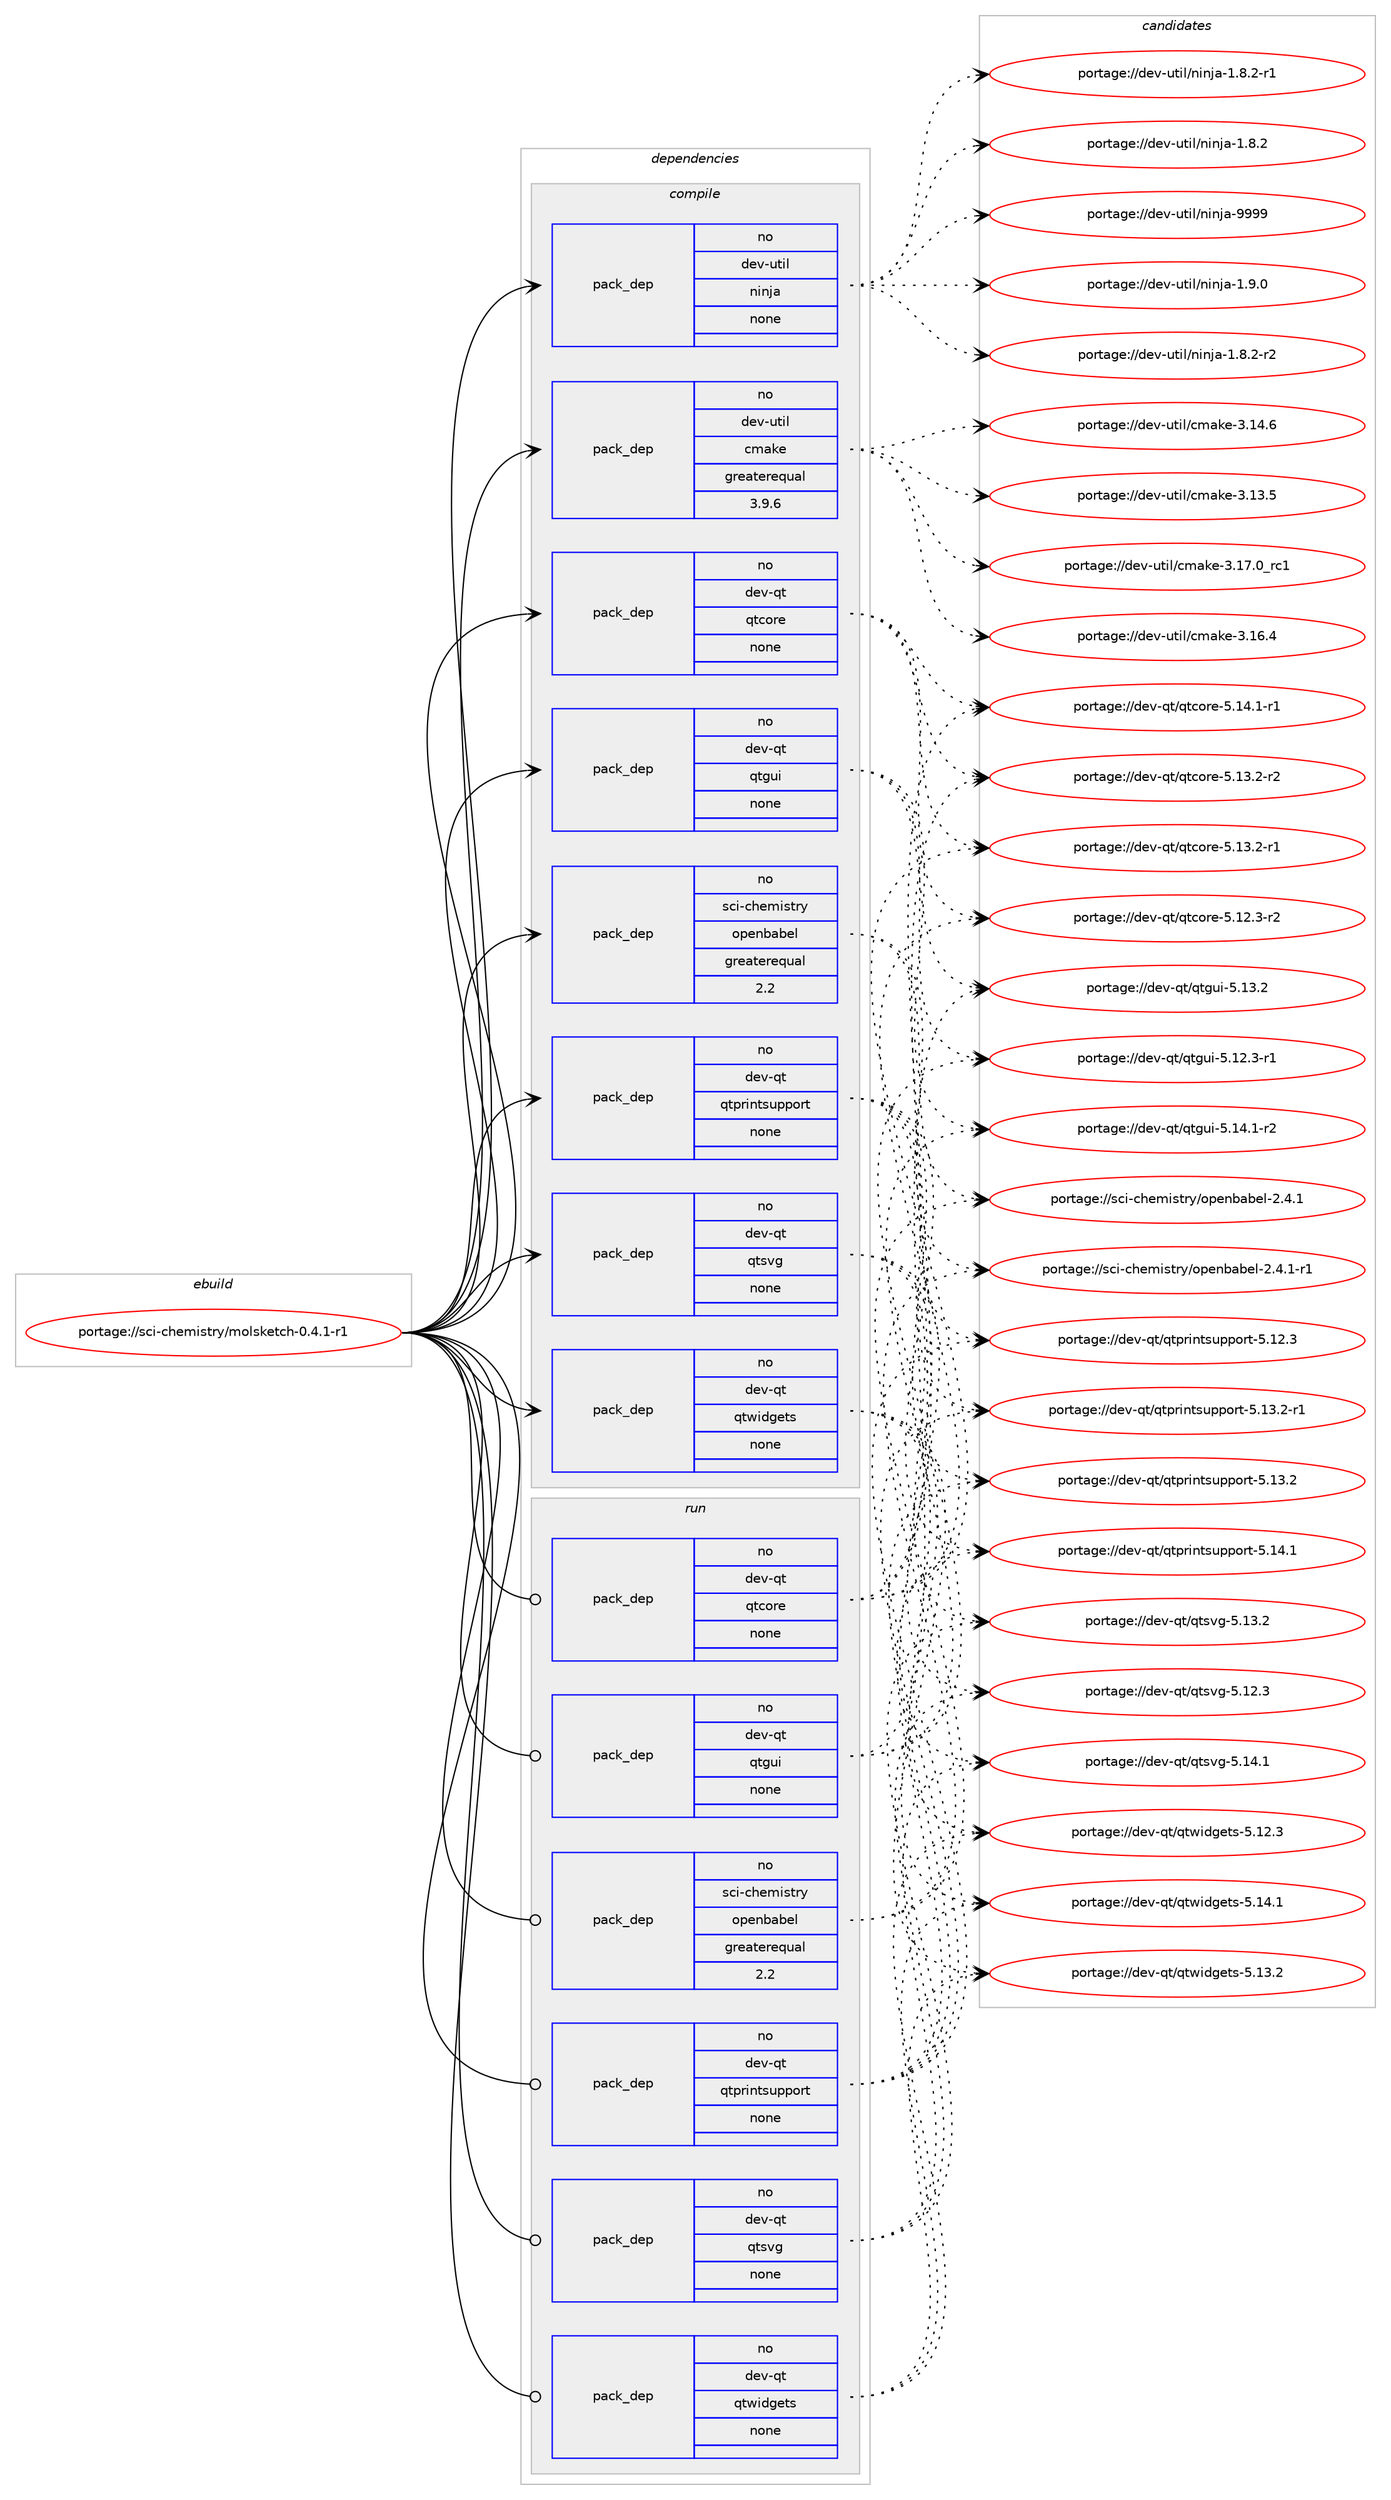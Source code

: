 digraph prolog {

# *************
# Graph options
# *************

newrank=true;
concentrate=true;
compound=true;
graph [rankdir=LR,fontname=Helvetica,fontsize=10,ranksep=1.5];#, ranksep=2.5, nodesep=0.2];
edge  [arrowhead=vee];
node  [fontname=Helvetica,fontsize=10];

# **********
# The ebuild
# **********

subgraph cluster_leftcol {
color=gray;
rank=same;
label=<<i>ebuild</i>>;
id [label="portage://sci-chemistry/molsketch-0.4.1-r1", color=red, width=4, href="../sci-chemistry/molsketch-0.4.1-r1.svg"];
}

# ****************
# The dependencies
# ****************

subgraph cluster_midcol {
color=gray;
label=<<i>dependencies</i>>;
subgraph cluster_compile {
fillcolor="#eeeeee";
style=filled;
label=<<i>compile</i>>;
subgraph pack75236 {
dependency96370 [label=<<TABLE BORDER="0" CELLBORDER="1" CELLSPACING="0" CELLPADDING="4" WIDTH="220"><TR><TD ROWSPAN="6" CELLPADDING="30">pack_dep</TD></TR><TR><TD WIDTH="110">no</TD></TR><TR><TD>dev-qt</TD></TR><TR><TD>qtcore</TD></TR><TR><TD>none</TD></TR><TR><TD></TD></TR></TABLE>>, shape=none, color=blue];
}
id:e -> dependency96370:w [weight=20,style="solid",arrowhead="vee"];
subgraph pack75237 {
dependency96371 [label=<<TABLE BORDER="0" CELLBORDER="1" CELLSPACING="0" CELLPADDING="4" WIDTH="220"><TR><TD ROWSPAN="6" CELLPADDING="30">pack_dep</TD></TR><TR><TD WIDTH="110">no</TD></TR><TR><TD>dev-qt</TD></TR><TR><TD>qtgui</TD></TR><TR><TD>none</TD></TR><TR><TD></TD></TR></TABLE>>, shape=none, color=blue];
}
id:e -> dependency96371:w [weight=20,style="solid",arrowhead="vee"];
subgraph pack75238 {
dependency96372 [label=<<TABLE BORDER="0" CELLBORDER="1" CELLSPACING="0" CELLPADDING="4" WIDTH="220"><TR><TD ROWSPAN="6" CELLPADDING="30">pack_dep</TD></TR><TR><TD WIDTH="110">no</TD></TR><TR><TD>dev-qt</TD></TR><TR><TD>qtprintsupport</TD></TR><TR><TD>none</TD></TR><TR><TD></TD></TR></TABLE>>, shape=none, color=blue];
}
id:e -> dependency96372:w [weight=20,style="solid",arrowhead="vee"];
subgraph pack75239 {
dependency96373 [label=<<TABLE BORDER="0" CELLBORDER="1" CELLSPACING="0" CELLPADDING="4" WIDTH="220"><TR><TD ROWSPAN="6" CELLPADDING="30">pack_dep</TD></TR><TR><TD WIDTH="110">no</TD></TR><TR><TD>dev-qt</TD></TR><TR><TD>qtsvg</TD></TR><TR><TD>none</TD></TR><TR><TD></TD></TR></TABLE>>, shape=none, color=blue];
}
id:e -> dependency96373:w [weight=20,style="solid",arrowhead="vee"];
subgraph pack75240 {
dependency96374 [label=<<TABLE BORDER="0" CELLBORDER="1" CELLSPACING="0" CELLPADDING="4" WIDTH="220"><TR><TD ROWSPAN="6" CELLPADDING="30">pack_dep</TD></TR><TR><TD WIDTH="110">no</TD></TR><TR><TD>dev-qt</TD></TR><TR><TD>qtwidgets</TD></TR><TR><TD>none</TD></TR><TR><TD></TD></TR></TABLE>>, shape=none, color=blue];
}
id:e -> dependency96374:w [weight=20,style="solid",arrowhead="vee"];
subgraph pack75241 {
dependency96375 [label=<<TABLE BORDER="0" CELLBORDER="1" CELLSPACING="0" CELLPADDING="4" WIDTH="220"><TR><TD ROWSPAN="6" CELLPADDING="30">pack_dep</TD></TR><TR><TD WIDTH="110">no</TD></TR><TR><TD>dev-util</TD></TR><TR><TD>cmake</TD></TR><TR><TD>greaterequal</TD></TR><TR><TD>3.9.6</TD></TR></TABLE>>, shape=none, color=blue];
}
id:e -> dependency96375:w [weight=20,style="solid",arrowhead="vee"];
subgraph pack75242 {
dependency96376 [label=<<TABLE BORDER="0" CELLBORDER="1" CELLSPACING="0" CELLPADDING="4" WIDTH="220"><TR><TD ROWSPAN="6" CELLPADDING="30">pack_dep</TD></TR><TR><TD WIDTH="110">no</TD></TR><TR><TD>dev-util</TD></TR><TR><TD>ninja</TD></TR><TR><TD>none</TD></TR><TR><TD></TD></TR></TABLE>>, shape=none, color=blue];
}
id:e -> dependency96376:w [weight=20,style="solid",arrowhead="vee"];
subgraph pack75243 {
dependency96377 [label=<<TABLE BORDER="0" CELLBORDER="1" CELLSPACING="0" CELLPADDING="4" WIDTH="220"><TR><TD ROWSPAN="6" CELLPADDING="30">pack_dep</TD></TR><TR><TD WIDTH="110">no</TD></TR><TR><TD>sci-chemistry</TD></TR><TR><TD>openbabel</TD></TR><TR><TD>greaterequal</TD></TR><TR><TD>2.2</TD></TR></TABLE>>, shape=none, color=blue];
}
id:e -> dependency96377:w [weight=20,style="solid",arrowhead="vee"];
}
subgraph cluster_compileandrun {
fillcolor="#eeeeee";
style=filled;
label=<<i>compile and run</i>>;
}
subgraph cluster_run {
fillcolor="#eeeeee";
style=filled;
label=<<i>run</i>>;
subgraph pack75244 {
dependency96378 [label=<<TABLE BORDER="0" CELLBORDER="1" CELLSPACING="0" CELLPADDING="4" WIDTH="220"><TR><TD ROWSPAN="6" CELLPADDING="30">pack_dep</TD></TR><TR><TD WIDTH="110">no</TD></TR><TR><TD>dev-qt</TD></TR><TR><TD>qtcore</TD></TR><TR><TD>none</TD></TR><TR><TD></TD></TR></TABLE>>, shape=none, color=blue];
}
id:e -> dependency96378:w [weight=20,style="solid",arrowhead="odot"];
subgraph pack75245 {
dependency96379 [label=<<TABLE BORDER="0" CELLBORDER="1" CELLSPACING="0" CELLPADDING="4" WIDTH="220"><TR><TD ROWSPAN="6" CELLPADDING="30">pack_dep</TD></TR><TR><TD WIDTH="110">no</TD></TR><TR><TD>dev-qt</TD></TR><TR><TD>qtgui</TD></TR><TR><TD>none</TD></TR><TR><TD></TD></TR></TABLE>>, shape=none, color=blue];
}
id:e -> dependency96379:w [weight=20,style="solid",arrowhead="odot"];
subgraph pack75246 {
dependency96380 [label=<<TABLE BORDER="0" CELLBORDER="1" CELLSPACING="0" CELLPADDING="4" WIDTH="220"><TR><TD ROWSPAN="6" CELLPADDING="30">pack_dep</TD></TR><TR><TD WIDTH="110">no</TD></TR><TR><TD>dev-qt</TD></TR><TR><TD>qtprintsupport</TD></TR><TR><TD>none</TD></TR><TR><TD></TD></TR></TABLE>>, shape=none, color=blue];
}
id:e -> dependency96380:w [weight=20,style="solid",arrowhead="odot"];
subgraph pack75247 {
dependency96381 [label=<<TABLE BORDER="0" CELLBORDER="1" CELLSPACING="0" CELLPADDING="4" WIDTH="220"><TR><TD ROWSPAN="6" CELLPADDING="30">pack_dep</TD></TR><TR><TD WIDTH="110">no</TD></TR><TR><TD>dev-qt</TD></TR><TR><TD>qtsvg</TD></TR><TR><TD>none</TD></TR><TR><TD></TD></TR></TABLE>>, shape=none, color=blue];
}
id:e -> dependency96381:w [weight=20,style="solid",arrowhead="odot"];
subgraph pack75248 {
dependency96382 [label=<<TABLE BORDER="0" CELLBORDER="1" CELLSPACING="0" CELLPADDING="4" WIDTH="220"><TR><TD ROWSPAN="6" CELLPADDING="30">pack_dep</TD></TR><TR><TD WIDTH="110">no</TD></TR><TR><TD>dev-qt</TD></TR><TR><TD>qtwidgets</TD></TR><TR><TD>none</TD></TR><TR><TD></TD></TR></TABLE>>, shape=none, color=blue];
}
id:e -> dependency96382:w [weight=20,style="solid",arrowhead="odot"];
subgraph pack75249 {
dependency96383 [label=<<TABLE BORDER="0" CELLBORDER="1" CELLSPACING="0" CELLPADDING="4" WIDTH="220"><TR><TD ROWSPAN="6" CELLPADDING="30">pack_dep</TD></TR><TR><TD WIDTH="110">no</TD></TR><TR><TD>sci-chemistry</TD></TR><TR><TD>openbabel</TD></TR><TR><TD>greaterequal</TD></TR><TR><TD>2.2</TD></TR></TABLE>>, shape=none, color=blue];
}
id:e -> dependency96383:w [weight=20,style="solid",arrowhead="odot"];
}
}

# **************
# The candidates
# **************

subgraph cluster_choices {
rank=same;
color=gray;
label=<<i>candidates</i>>;

subgraph choice75236 {
color=black;
nodesep=1;
choice100101118451131164711311699111114101455346495246494511449 [label="portage://dev-qt/qtcore-5.14.1-r1", color=red, width=4,href="../dev-qt/qtcore-5.14.1-r1.svg"];
choice100101118451131164711311699111114101455346495146504511450 [label="portage://dev-qt/qtcore-5.13.2-r2", color=red, width=4,href="../dev-qt/qtcore-5.13.2-r2.svg"];
choice100101118451131164711311699111114101455346495146504511449 [label="portage://dev-qt/qtcore-5.13.2-r1", color=red, width=4,href="../dev-qt/qtcore-5.13.2-r1.svg"];
choice100101118451131164711311699111114101455346495046514511450 [label="portage://dev-qt/qtcore-5.12.3-r2", color=red, width=4,href="../dev-qt/qtcore-5.12.3-r2.svg"];
dependency96370:e -> choice100101118451131164711311699111114101455346495246494511449:w [style=dotted,weight="100"];
dependency96370:e -> choice100101118451131164711311699111114101455346495146504511450:w [style=dotted,weight="100"];
dependency96370:e -> choice100101118451131164711311699111114101455346495146504511449:w [style=dotted,weight="100"];
dependency96370:e -> choice100101118451131164711311699111114101455346495046514511450:w [style=dotted,weight="100"];
}
subgraph choice75237 {
color=black;
nodesep=1;
choice1001011184511311647113116103117105455346495246494511450 [label="portage://dev-qt/qtgui-5.14.1-r2", color=red, width=4,href="../dev-qt/qtgui-5.14.1-r2.svg"];
choice100101118451131164711311610311710545534649514650 [label="portage://dev-qt/qtgui-5.13.2", color=red, width=4,href="../dev-qt/qtgui-5.13.2.svg"];
choice1001011184511311647113116103117105455346495046514511449 [label="portage://dev-qt/qtgui-5.12.3-r1", color=red, width=4,href="../dev-qt/qtgui-5.12.3-r1.svg"];
dependency96371:e -> choice1001011184511311647113116103117105455346495246494511450:w [style=dotted,weight="100"];
dependency96371:e -> choice100101118451131164711311610311710545534649514650:w [style=dotted,weight="100"];
dependency96371:e -> choice1001011184511311647113116103117105455346495046514511449:w [style=dotted,weight="100"];
}
subgraph choice75238 {
color=black;
nodesep=1;
choice100101118451131164711311611211410511011611511711211211111411645534649524649 [label="portage://dev-qt/qtprintsupport-5.14.1", color=red, width=4,href="../dev-qt/qtprintsupport-5.14.1.svg"];
choice1001011184511311647113116112114105110116115117112112111114116455346495146504511449 [label="portage://dev-qt/qtprintsupport-5.13.2-r1", color=red, width=4,href="../dev-qt/qtprintsupport-5.13.2-r1.svg"];
choice100101118451131164711311611211410511011611511711211211111411645534649514650 [label="portage://dev-qt/qtprintsupport-5.13.2", color=red, width=4,href="../dev-qt/qtprintsupport-5.13.2.svg"];
choice100101118451131164711311611211410511011611511711211211111411645534649504651 [label="portage://dev-qt/qtprintsupport-5.12.3", color=red, width=4,href="../dev-qt/qtprintsupport-5.12.3.svg"];
dependency96372:e -> choice100101118451131164711311611211410511011611511711211211111411645534649524649:w [style=dotted,weight="100"];
dependency96372:e -> choice1001011184511311647113116112114105110116115117112112111114116455346495146504511449:w [style=dotted,weight="100"];
dependency96372:e -> choice100101118451131164711311611211410511011611511711211211111411645534649514650:w [style=dotted,weight="100"];
dependency96372:e -> choice100101118451131164711311611211410511011611511711211211111411645534649504651:w [style=dotted,weight="100"];
}
subgraph choice75239 {
color=black;
nodesep=1;
choice100101118451131164711311611511810345534649524649 [label="portage://dev-qt/qtsvg-5.14.1", color=red, width=4,href="../dev-qt/qtsvg-5.14.1.svg"];
choice100101118451131164711311611511810345534649514650 [label="portage://dev-qt/qtsvg-5.13.2", color=red, width=4,href="../dev-qt/qtsvg-5.13.2.svg"];
choice100101118451131164711311611511810345534649504651 [label="portage://dev-qt/qtsvg-5.12.3", color=red, width=4,href="../dev-qt/qtsvg-5.12.3.svg"];
dependency96373:e -> choice100101118451131164711311611511810345534649524649:w [style=dotted,weight="100"];
dependency96373:e -> choice100101118451131164711311611511810345534649514650:w [style=dotted,weight="100"];
dependency96373:e -> choice100101118451131164711311611511810345534649504651:w [style=dotted,weight="100"];
}
subgraph choice75240 {
color=black;
nodesep=1;
choice100101118451131164711311611910510010310111611545534649524649 [label="portage://dev-qt/qtwidgets-5.14.1", color=red, width=4,href="../dev-qt/qtwidgets-5.14.1.svg"];
choice100101118451131164711311611910510010310111611545534649514650 [label="portage://dev-qt/qtwidgets-5.13.2", color=red, width=4,href="../dev-qt/qtwidgets-5.13.2.svg"];
choice100101118451131164711311611910510010310111611545534649504651 [label="portage://dev-qt/qtwidgets-5.12.3", color=red, width=4,href="../dev-qt/qtwidgets-5.12.3.svg"];
dependency96374:e -> choice100101118451131164711311611910510010310111611545534649524649:w [style=dotted,weight="100"];
dependency96374:e -> choice100101118451131164711311611910510010310111611545534649514650:w [style=dotted,weight="100"];
dependency96374:e -> choice100101118451131164711311611910510010310111611545534649504651:w [style=dotted,weight="100"];
}
subgraph choice75241 {
color=black;
nodesep=1;
choice1001011184511711610510847991099710710145514649554648951149949 [label="portage://dev-util/cmake-3.17.0_rc1", color=red, width=4,href="../dev-util/cmake-3.17.0_rc1.svg"];
choice1001011184511711610510847991099710710145514649544652 [label="portage://dev-util/cmake-3.16.4", color=red, width=4,href="../dev-util/cmake-3.16.4.svg"];
choice1001011184511711610510847991099710710145514649524654 [label="portage://dev-util/cmake-3.14.6", color=red, width=4,href="../dev-util/cmake-3.14.6.svg"];
choice1001011184511711610510847991099710710145514649514653 [label="portage://dev-util/cmake-3.13.5", color=red, width=4,href="../dev-util/cmake-3.13.5.svg"];
dependency96375:e -> choice1001011184511711610510847991099710710145514649554648951149949:w [style=dotted,weight="100"];
dependency96375:e -> choice1001011184511711610510847991099710710145514649544652:w [style=dotted,weight="100"];
dependency96375:e -> choice1001011184511711610510847991099710710145514649524654:w [style=dotted,weight="100"];
dependency96375:e -> choice1001011184511711610510847991099710710145514649514653:w [style=dotted,weight="100"];
}
subgraph choice75242 {
color=black;
nodesep=1;
choice1001011184511711610510847110105110106974557575757 [label="portage://dev-util/ninja-9999", color=red, width=4,href="../dev-util/ninja-9999.svg"];
choice100101118451171161051084711010511010697454946574648 [label="portage://dev-util/ninja-1.9.0", color=red, width=4,href="../dev-util/ninja-1.9.0.svg"];
choice1001011184511711610510847110105110106974549465646504511450 [label="portage://dev-util/ninja-1.8.2-r2", color=red, width=4,href="../dev-util/ninja-1.8.2-r2.svg"];
choice1001011184511711610510847110105110106974549465646504511449 [label="portage://dev-util/ninja-1.8.2-r1", color=red, width=4,href="../dev-util/ninja-1.8.2-r1.svg"];
choice100101118451171161051084711010511010697454946564650 [label="portage://dev-util/ninja-1.8.2", color=red, width=4,href="../dev-util/ninja-1.8.2.svg"];
dependency96376:e -> choice1001011184511711610510847110105110106974557575757:w [style=dotted,weight="100"];
dependency96376:e -> choice100101118451171161051084711010511010697454946574648:w [style=dotted,weight="100"];
dependency96376:e -> choice1001011184511711610510847110105110106974549465646504511450:w [style=dotted,weight="100"];
dependency96376:e -> choice1001011184511711610510847110105110106974549465646504511449:w [style=dotted,weight="100"];
dependency96376:e -> choice100101118451171161051084711010511010697454946564650:w [style=dotted,weight="100"];
}
subgraph choice75243 {
color=black;
nodesep=1;
choice115991054599104101109105115116114121471111121011109897981011084550465246494511449 [label="portage://sci-chemistry/openbabel-2.4.1-r1", color=red, width=4,href="../sci-chemistry/openbabel-2.4.1-r1.svg"];
choice11599105459910410110910511511611412147111112101110989798101108455046524649 [label="portage://sci-chemistry/openbabel-2.4.1", color=red, width=4,href="../sci-chemistry/openbabel-2.4.1.svg"];
dependency96377:e -> choice115991054599104101109105115116114121471111121011109897981011084550465246494511449:w [style=dotted,weight="100"];
dependency96377:e -> choice11599105459910410110910511511611412147111112101110989798101108455046524649:w [style=dotted,weight="100"];
}
subgraph choice75244 {
color=black;
nodesep=1;
choice100101118451131164711311699111114101455346495246494511449 [label="portage://dev-qt/qtcore-5.14.1-r1", color=red, width=4,href="../dev-qt/qtcore-5.14.1-r1.svg"];
choice100101118451131164711311699111114101455346495146504511450 [label="portage://dev-qt/qtcore-5.13.2-r2", color=red, width=4,href="../dev-qt/qtcore-5.13.2-r2.svg"];
choice100101118451131164711311699111114101455346495146504511449 [label="portage://dev-qt/qtcore-5.13.2-r1", color=red, width=4,href="../dev-qt/qtcore-5.13.2-r1.svg"];
choice100101118451131164711311699111114101455346495046514511450 [label="portage://dev-qt/qtcore-5.12.3-r2", color=red, width=4,href="../dev-qt/qtcore-5.12.3-r2.svg"];
dependency96378:e -> choice100101118451131164711311699111114101455346495246494511449:w [style=dotted,weight="100"];
dependency96378:e -> choice100101118451131164711311699111114101455346495146504511450:w [style=dotted,weight="100"];
dependency96378:e -> choice100101118451131164711311699111114101455346495146504511449:w [style=dotted,weight="100"];
dependency96378:e -> choice100101118451131164711311699111114101455346495046514511450:w [style=dotted,weight="100"];
}
subgraph choice75245 {
color=black;
nodesep=1;
choice1001011184511311647113116103117105455346495246494511450 [label="portage://dev-qt/qtgui-5.14.1-r2", color=red, width=4,href="../dev-qt/qtgui-5.14.1-r2.svg"];
choice100101118451131164711311610311710545534649514650 [label="portage://dev-qt/qtgui-5.13.2", color=red, width=4,href="../dev-qt/qtgui-5.13.2.svg"];
choice1001011184511311647113116103117105455346495046514511449 [label="portage://dev-qt/qtgui-5.12.3-r1", color=red, width=4,href="../dev-qt/qtgui-5.12.3-r1.svg"];
dependency96379:e -> choice1001011184511311647113116103117105455346495246494511450:w [style=dotted,weight="100"];
dependency96379:e -> choice100101118451131164711311610311710545534649514650:w [style=dotted,weight="100"];
dependency96379:e -> choice1001011184511311647113116103117105455346495046514511449:w [style=dotted,weight="100"];
}
subgraph choice75246 {
color=black;
nodesep=1;
choice100101118451131164711311611211410511011611511711211211111411645534649524649 [label="portage://dev-qt/qtprintsupport-5.14.1", color=red, width=4,href="../dev-qt/qtprintsupport-5.14.1.svg"];
choice1001011184511311647113116112114105110116115117112112111114116455346495146504511449 [label="portage://dev-qt/qtprintsupport-5.13.2-r1", color=red, width=4,href="../dev-qt/qtprintsupport-5.13.2-r1.svg"];
choice100101118451131164711311611211410511011611511711211211111411645534649514650 [label="portage://dev-qt/qtprintsupport-5.13.2", color=red, width=4,href="../dev-qt/qtprintsupport-5.13.2.svg"];
choice100101118451131164711311611211410511011611511711211211111411645534649504651 [label="portage://dev-qt/qtprintsupport-5.12.3", color=red, width=4,href="../dev-qt/qtprintsupport-5.12.3.svg"];
dependency96380:e -> choice100101118451131164711311611211410511011611511711211211111411645534649524649:w [style=dotted,weight="100"];
dependency96380:e -> choice1001011184511311647113116112114105110116115117112112111114116455346495146504511449:w [style=dotted,weight="100"];
dependency96380:e -> choice100101118451131164711311611211410511011611511711211211111411645534649514650:w [style=dotted,weight="100"];
dependency96380:e -> choice100101118451131164711311611211410511011611511711211211111411645534649504651:w [style=dotted,weight="100"];
}
subgraph choice75247 {
color=black;
nodesep=1;
choice100101118451131164711311611511810345534649524649 [label="portage://dev-qt/qtsvg-5.14.1", color=red, width=4,href="../dev-qt/qtsvg-5.14.1.svg"];
choice100101118451131164711311611511810345534649514650 [label="portage://dev-qt/qtsvg-5.13.2", color=red, width=4,href="../dev-qt/qtsvg-5.13.2.svg"];
choice100101118451131164711311611511810345534649504651 [label="portage://dev-qt/qtsvg-5.12.3", color=red, width=4,href="../dev-qt/qtsvg-5.12.3.svg"];
dependency96381:e -> choice100101118451131164711311611511810345534649524649:w [style=dotted,weight="100"];
dependency96381:e -> choice100101118451131164711311611511810345534649514650:w [style=dotted,weight="100"];
dependency96381:e -> choice100101118451131164711311611511810345534649504651:w [style=dotted,weight="100"];
}
subgraph choice75248 {
color=black;
nodesep=1;
choice100101118451131164711311611910510010310111611545534649524649 [label="portage://dev-qt/qtwidgets-5.14.1", color=red, width=4,href="../dev-qt/qtwidgets-5.14.1.svg"];
choice100101118451131164711311611910510010310111611545534649514650 [label="portage://dev-qt/qtwidgets-5.13.2", color=red, width=4,href="../dev-qt/qtwidgets-5.13.2.svg"];
choice100101118451131164711311611910510010310111611545534649504651 [label="portage://dev-qt/qtwidgets-5.12.3", color=red, width=4,href="../dev-qt/qtwidgets-5.12.3.svg"];
dependency96382:e -> choice100101118451131164711311611910510010310111611545534649524649:w [style=dotted,weight="100"];
dependency96382:e -> choice100101118451131164711311611910510010310111611545534649514650:w [style=dotted,weight="100"];
dependency96382:e -> choice100101118451131164711311611910510010310111611545534649504651:w [style=dotted,weight="100"];
}
subgraph choice75249 {
color=black;
nodesep=1;
choice115991054599104101109105115116114121471111121011109897981011084550465246494511449 [label="portage://sci-chemistry/openbabel-2.4.1-r1", color=red, width=4,href="../sci-chemistry/openbabel-2.4.1-r1.svg"];
choice11599105459910410110910511511611412147111112101110989798101108455046524649 [label="portage://sci-chemistry/openbabel-2.4.1", color=red, width=4,href="../sci-chemistry/openbabel-2.4.1.svg"];
dependency96383:e -> choice115991054599104101109105115116114121471111121011109897981011084550465246494511449:w [style=dotted,weight="100"];
dependency96383:e -> choice11599105459910410110910511511611412147111112101110989798101108455046524649:w [style=dotted,weight="100"];
}
}

}
